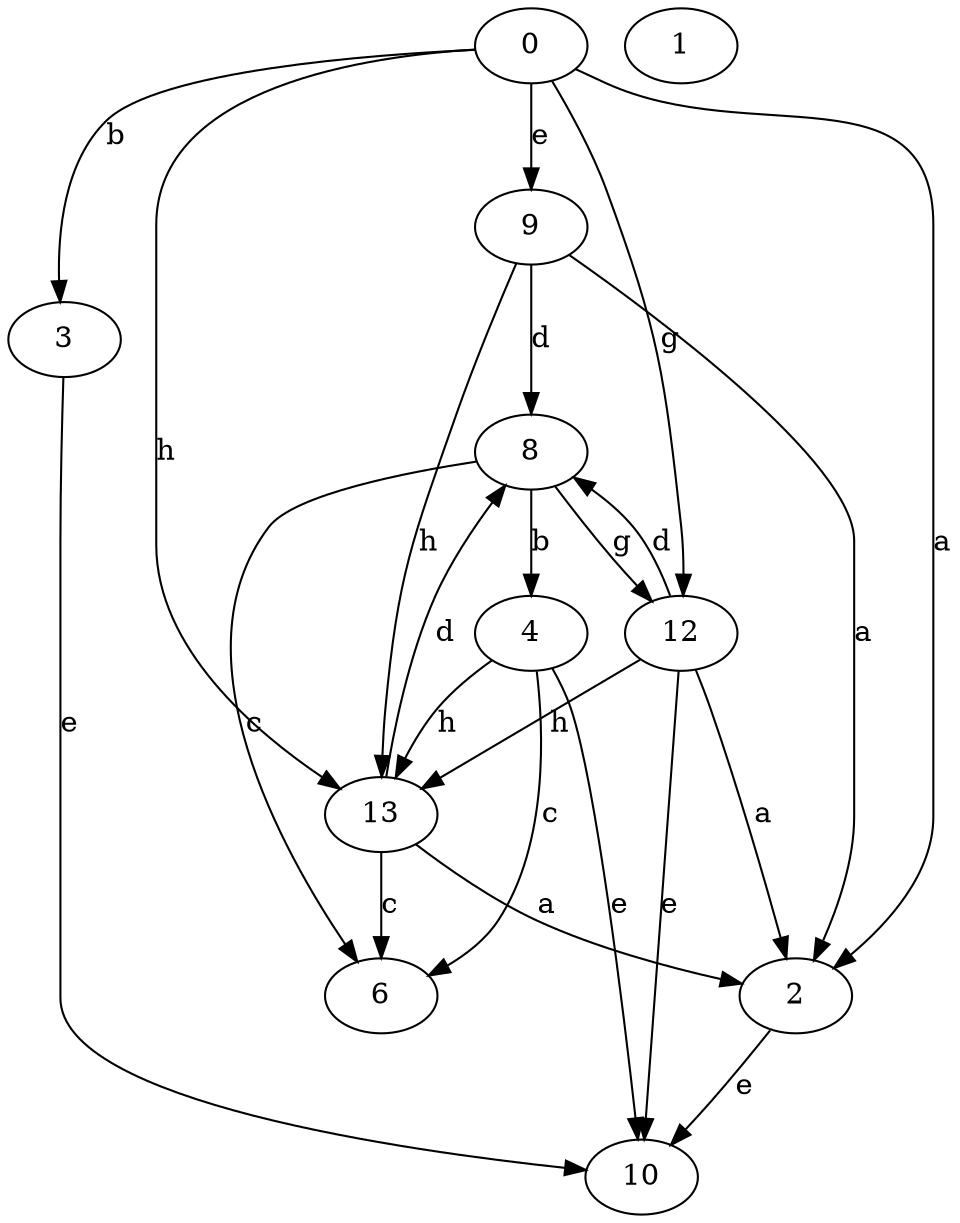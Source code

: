 strict digraph  {
2;
3;
4;
6;
0;
1;
8;
9;
10;
12;
13;
2 -> 10  [label=e];
3 -> 10  [label=e];
4 -> 6  [label=c];
4 -> 10  [label=e];
4 -> 13  [label=h];
0 -> 2  [label=a];
0 -> 3  [label=b];
0 -> 9  [label=e];
0 -> 12  [label=g];
0 -> 13  [label=h];
8 -> 4  [label=b];
8 -> 6  [label=c];
8 -> 12  [label=g];
9 -> 2  [label=a];
9 -> 8  [label=d];
9 -> 13  [label=h];
12 -> 2  [label=a];
12 -> 8  [label=d];
12 -> 10  [label=e];
12 -> 13  [label=h];
13 -> 2  [label=a];
13 -> 6  [label=c];
13 -> 8  [label=d];
}
